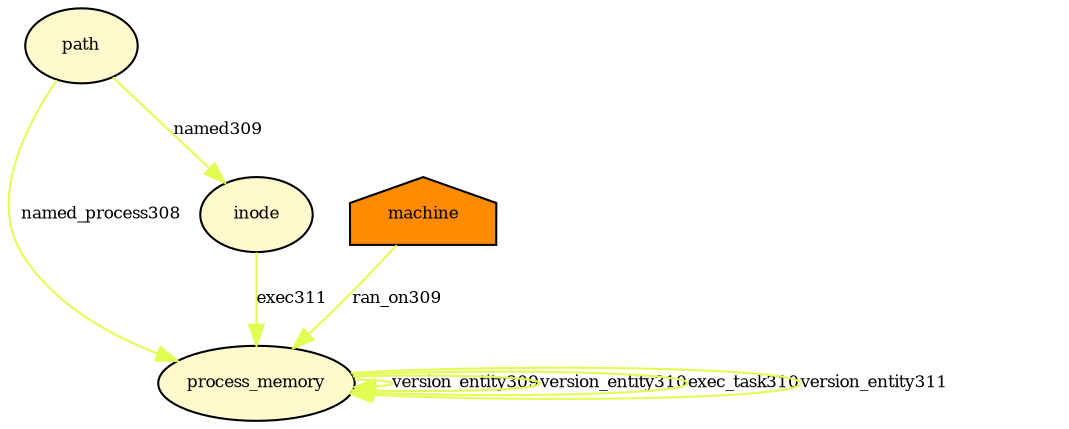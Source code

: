 digraph RGL__DirectedAdjacencyGraph {path[fontsize = 8,label = "path",shape = ellipse, fillcolor="#fffacd", style = filled]

process_memory[fontsize = 8,label = "process_memory",shape = ellipse, fillcolor="#fffacd", style = filled]

path -> process_memory[fontsize = 8,label = "named_process308", color="#e0fd54"]

process_memory -> process_memory[fontsize = 8,label = "version_entity309", color="#e0fd54"]

machine[fontsize = 8,label = "machine",shape = house, fillcolor="#ff8c00", style = filled]

machine -> process_memory[fontsize = 8,label = "ran_on309", color="#e0fd54"]

inode[fontsize = 8,label = "inode",shape = ellipse, fillcolor="#fffacd", style = filled]

path -> inode[fontsize = 8,label = "named309", color="#e0fd54"]

process_memory -> process_memory[fontsize = 8,label = "version_entity310", color="#e0fd54"]

process_memory -> process_memory[fontsize = 8,label = "exec_task310", color="#e0fd54"]

process_memory -> process_memory[fontsize = 8,label = "version_entity311", color="#e0fd54"]

inode -> process_memory[fontsize = 8,label = "exec311", color="#e0fd54"]

}
